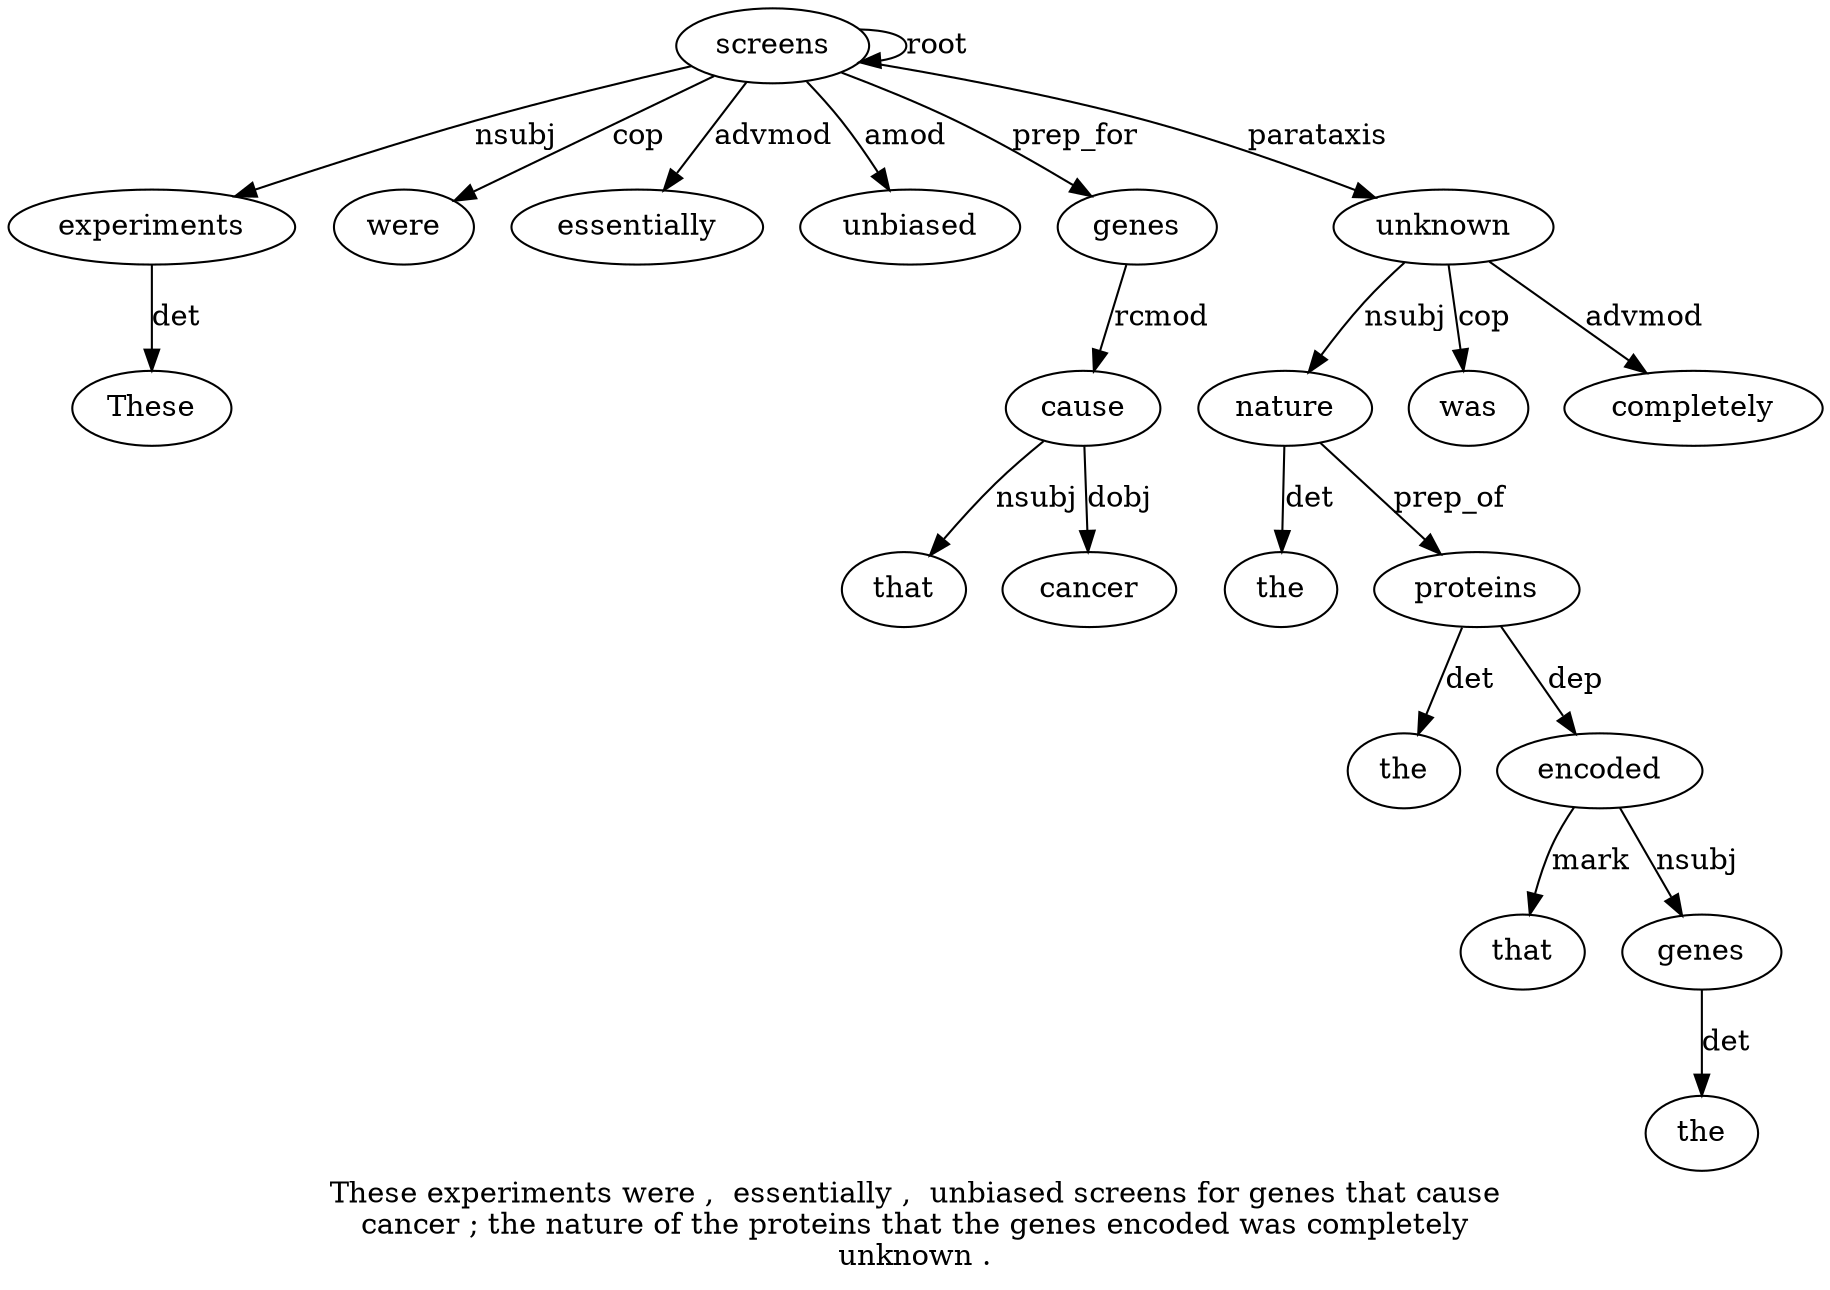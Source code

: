 digraph "These experiments were ,  essentially ,  unbiased screens for genes that cause cancer ; the nature of the proteins that the genes encoded was completely unknown ." {
label="These experiments were ,  essentially ,  unbiased screens for genes that cause
cancer ; the nature of the proteins that the genes encoded was completely
unknown .";
experiments2 [style=filled, fillcolor=white, label=experiments];
These1 [style=filled, fillcolor=white, label=These];
experiments2 -> These1  [label=det];
screens8 [style=filled, fillcolor=white, label=screens];
screens8 -> experiments2  [label=nsubj];
were3 [style=filled, fillcolor=white, label=were];
screens8 -> were3  [label=cop];
essentially5 [style=filled, fillcolor=white, label=essentially];
screens8 -> essentially5  [label=advmod];
unbiased7 [style=filled, fillcolor=white, label=unbiased];
screens8 -> unbiased7  [label=amod];
screens8 -> screens8  [label=root];
genes10 [style=filled, fillcolor=white, label=genes];
screens8 -> genes10  [label=prep_for];
cause12 [style=filled, fillcolor=white, label=cause];
that11 [style=filled, fillcolor=white, label=that];
cause12 -> that11  [label=nsubj];
genes10 -> cause12  [label=rcmod];
cancer13 [style=filled, fillcolor=white, label=cancer];
cause12 -> cancer13  [label=dobj];
nature16 [style=filled, fillcolor=white, label=nature];
the15 [style=filled, fillcolor=white, label=the];
nature16 -> the15  [label=det];
unknown26 [style=filled, fillcolor=white, label=unknown];
unknown26 -> nature16  [label=nsubj];
proteins19 [style=filled, fillcolor=white, label=proteins];
the18 [style=filled, fillcolor=white, label=the];
proteins19 -> the18  [label=det];
nature16 -> proteins19  [label=prep_of];
encoded23 [style=filled, fillcolor=white, label=encoded];
that20 [style=filled, fillcolor=white, label=that];
encoded23 -> that20  [label=mark];
genes22 [style=filled, fillcolor=white, label=genes];
the21 [style=filled, fillcolor=white, label=the];
genes22 -> the21  [label=det];
encoded23 -> genes22  [label=nsubj];
proteins19 -> encoded23  [label=dep];
was24 [style=filled, fillcolor=white, label=was];
unknown26 -> was24  [label=cop];
completely25 [style=filled, fillcolor=white, label=completely];
unknown26 -> completely25  [label=advmod];
screens8 -> unknown26  [label=parataxis];
}
